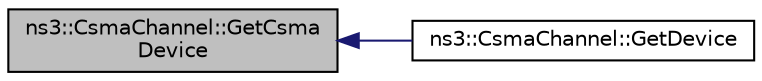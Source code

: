 digraph "ns3::CsmaChannel::GetCsmaDevice"
{
  edge [fontname="Helvetica",fontsize="10",labelfontname="Helvetica",labelfontsize="10"];
  node [fontname="Helvetica",fontsize="10",shape=record];
  rankdir="LR";
  Node1 [label="ns3::CsmaChannel::GetCsma\lDevice",height=0.2,width=0.4,color="black", fillcolor="grey75", style="filled", fontcolor="black"];
  Node1 -> Node2 [dir="back",color="midnightblue",fontsize="10",style="solid"];
  Node2 [label="ns3::CsmaChannel::GetDevice",height=0.2,width=0.4,color="black", fillcolor="white", style="filled",URL="$de/d86/classns3_1_1CsmaChannel.html#ae914c511d8ed7b6cc675103c208ee0b0"];
}
